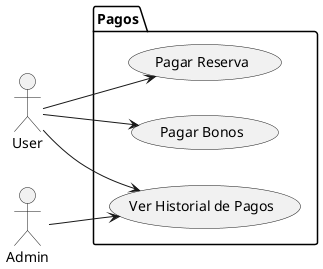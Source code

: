@startuml

left to right direction

actor User as U
actor Admin as A

package Pagos{

    usecase "Pagar Reserva" as UC1
    usecase "Pagar Bonos" as UC2
    usecase "Ver Historial de Pagos" as UC3

}

U --> UC1
U --> UC2
U --> UC3

A --> UC3

@enduml